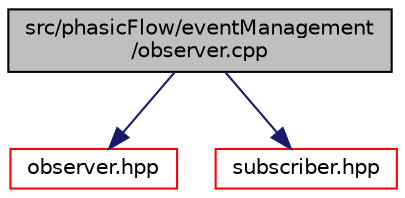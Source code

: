 digraph "src/phasicFlow/eventManagement/observer.cpp"
{
 // LATEX_PDF_SIZE
  edge [fontname="Helvetica",fontsize="10",labelfontname="Helvetica",labelfontsize="10"];
  node [fontname="Helvetica",fontsize="10",shape=record];
  Node1 [label="src/phasicFlow/eventManagement\l/observer.cpp",height=0.2,width=0.4,color="black", fillcolor="grey75", style="filled", fontcolor="black",tooltip=" "];
  Node1 -> Node2 [color="midnightblue",fontsize="10",style="solid",fontname="Helvetica"];
  Node2 [label="observer.hpp",height=0.2,width=0.4,color="red", fillcolor="white", style="filled",URL="$observer_8hpp.html",tooltip=" "];
  Node1 -> Node39 [color="midnightblue",fontsize="10",style="solid",fontname="Helvetica"];
  Node39 [label="subscriber.hpp",height=0.2,width=0.4,color="red", fillcolor="white", style="filled",URL="$subscriber_8hpp.html",tooltip=" "];
}

